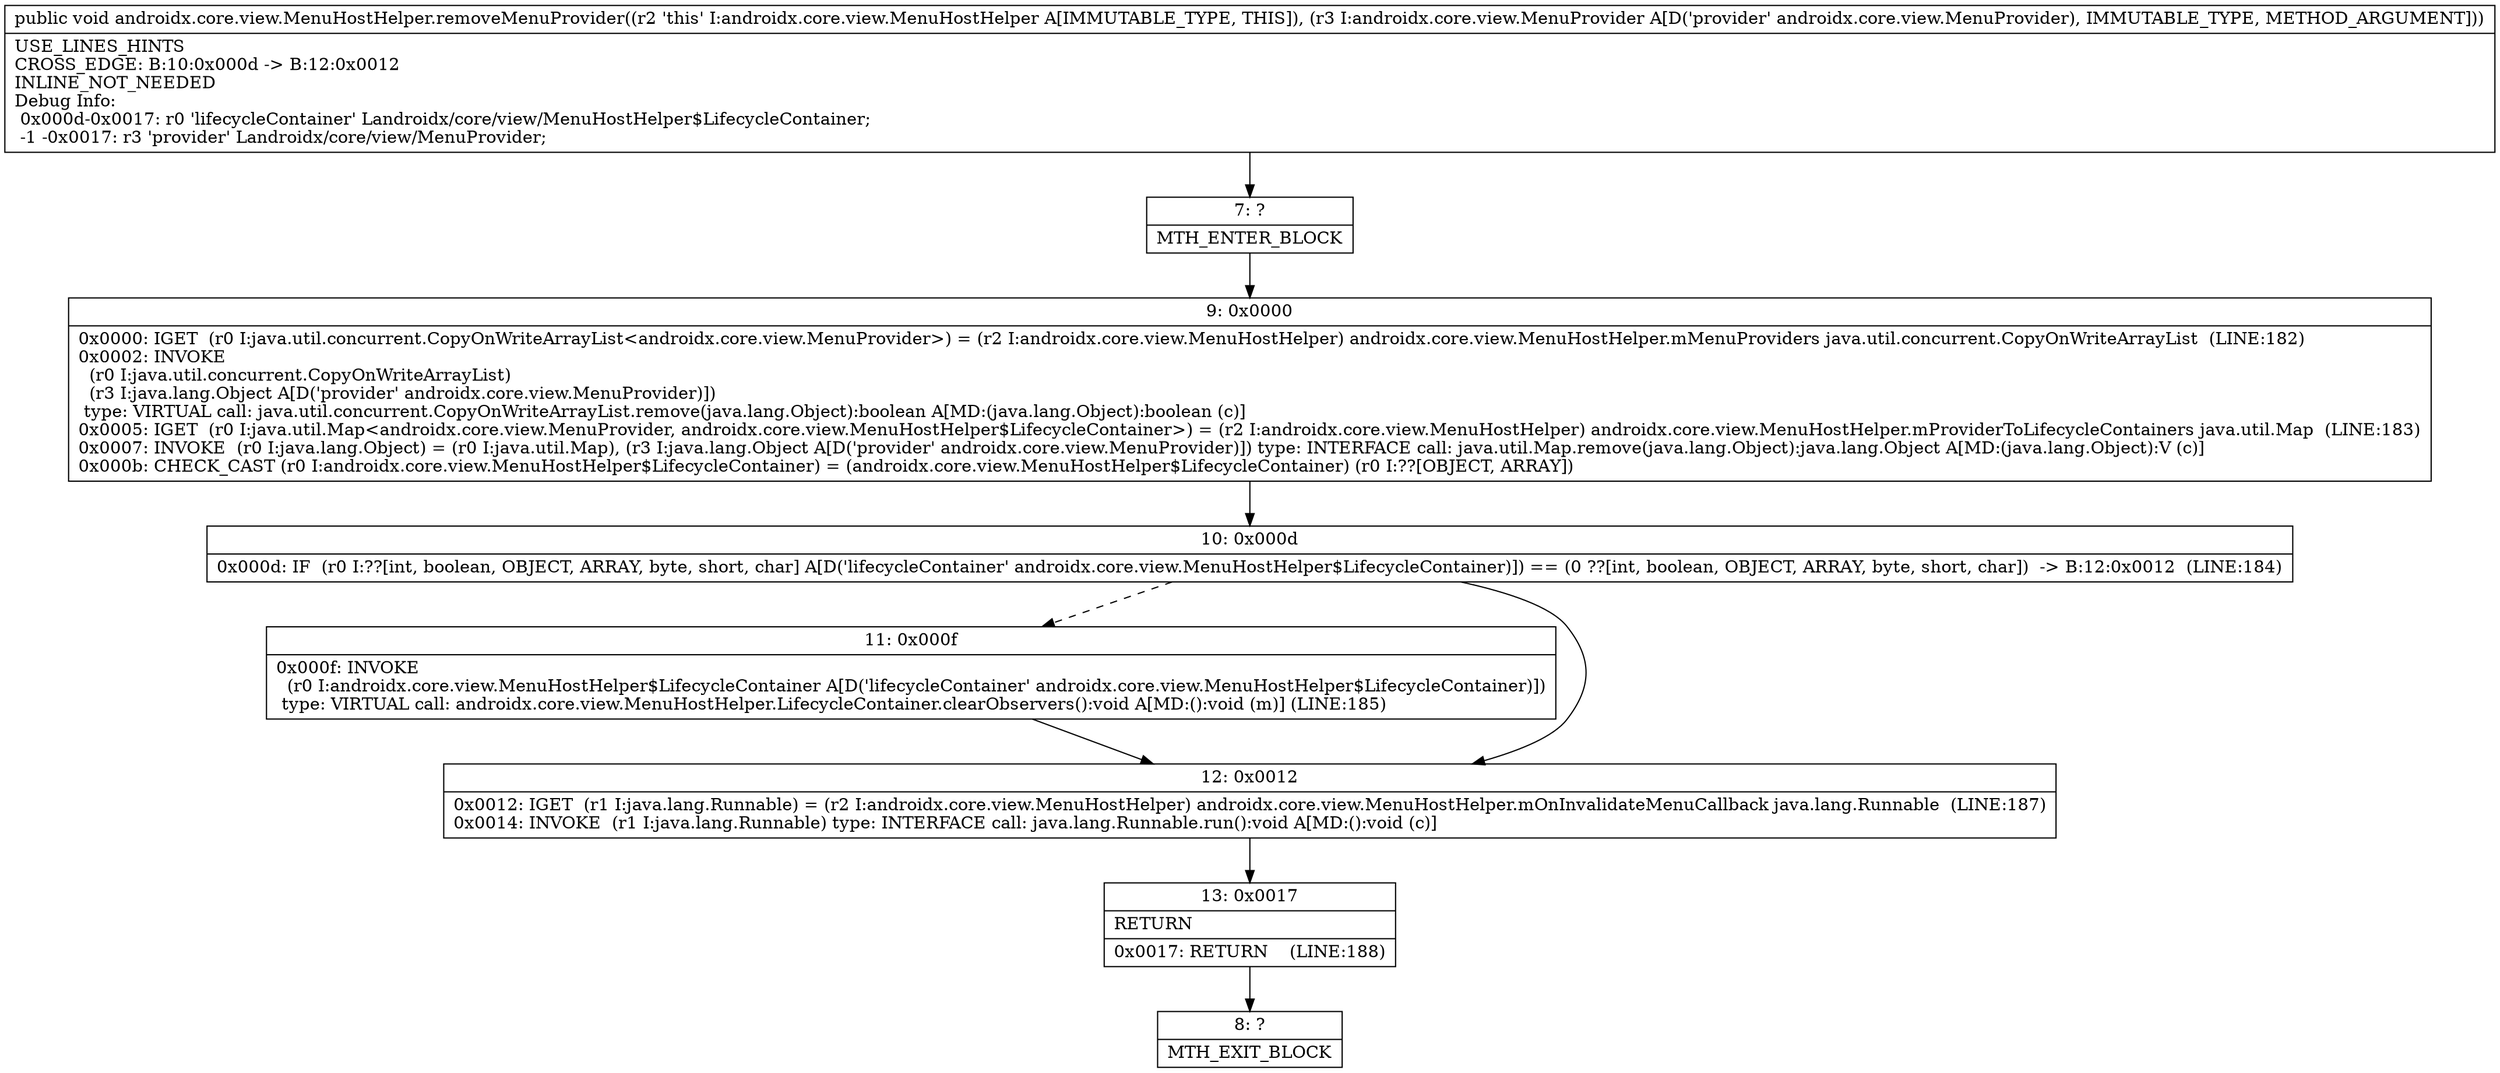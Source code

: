 digraph "CFG forandroidx.core.view.MenuHostHelper.removeMenuProvider(Landroidx\/core\/view\/MenuProvider;)V" {
Node_7 [shape=record,label="{7\:\ ?|MTH_ENTER_BLOCK\l}"];
Node_9 [shape=record,label="{9\:\ 0x0000|0x0000: IGET  (r0 I:java.util.concurrent.CopyOnWriteArrayList\<androidx.core.view.MenuProvider\>) = (r2 I:androidx.core.view.MenuHostHelper) androidx.core.view.MenuHostHelper.mMenuProviders java.util.concurrent.CopyOnWriteArrayList  (LINE:182)\l0x0002: INVOKE  \l  (r0 I:java.util.concurrent.CopyOnWriteArrayList)\l  (r3 I:java.lang.Object A[D('provider' androidx.core.view.MenuProvider)])\l type: VIRTUAL call: java.util.concurrent.CopyOnWriteArrayList.remove(java.lang.Object):boolean A[MD:(java.lang.Object):boolean (c)]\l0x0005: IGET  (r0 I:java.util.Map\<androidx.core.view.MenuProvider, androidx.core.view.MenuHostHelper$LifecycleContainer\>) = (r2 I:androidx.core.view.MenuHostHelper) androidx.core.view.MenuHostHelper.mProviderToLifecycleContainers java.util.Map  (LINE:183)\l0x0007: INVOKE  (r0 I:java.lang.Object) = (r0 I:java.util.Map), (r3 I:java.lang.Object A[D('provider' androidx.core.view.MenuProvider)]) type: INTERFACE call: java.util.Map.remove(java.lang.Object):java.lang.Object A[MD:(java.lang.Object):V (c)]\l0x000b: CHECK_CAST (r0 I:androidx.core.view.MenuHostHelper$LifecycleContainer) = (androidx.core.view.MenuHostHelper$LifecycleContainer) (r0 I:??[OBJECT, ARRAY]) \l}"];
Node_10 [shape=record,label="{10\:\ 0x000d|0x000d: IF  (r0 I:??[int, boolean, OBJECT, ARRAY, byte, short, char] A[D('lifecycleContainer' androidx.core.view.MenuHostHelper$LifecycleContainer)]) == (0 ??[int, boolean, OBJECT, ARRAY, byte, short, char])  \-\> B:12:0x0012  (LINE:184)\l}"];
Node_11 [shape=record,label="{11\:\ 0x000f|0x000f: INVOKE  \l  (r0 I:androidx.core.view.MenuHostHelper$LifecycleContainer A[D('lifecycleContainer' androidx.core.view.MenuHostHelper$LifecycleContainer)])\l type: VIRTUAL call: androidx.core.view.MenuHostHelper.LifecycleContainer.clearObservers():void A[MD:():void (m)] (LINE:185)\l}"];
Node_12 [shape=record,label="{12\:\ 0x0012|0x0012: IGET  (r1 I:java.lang.Runnable) = (r2 I:androidx.core.view.MenuHostHelper) androidx.core.view.MenuHostHelper.mOnInvalidateMenuCallback java.lang.Runnable  (LINE:187)\l0x0014: INVOKE  (r1 I:java.lang.Runnable) type: INTERFACE call: java.lang.Runnable.run():void A[MD:():void (c)]\l}"];
Node_13 [shape=record,label="{13\:\ 0x0017|RETURN\l|0x0017: RETURN    (LINE:188)\l}"];
Node_8 [shape=record,label="{8\:\ ?|MTH_EXIT_BLOCK\l}"];
MethodNode[shape=record,label="{public void androidx.core.view.MenuHostHelper.removeMenuProvider((r2 'this' I:androidx.core.view.MenuHostHelper A[IMMUTABLE_TYPE, THIS]), (r3 I:androidx.core.view.MenuProvider A[D('provider' androidx.core.view.MenuProvider), IMMUTABLE_TYPE, METHOD_ARGUMENT]))  | USE_LINES_HINTS\lCROSS_EDGE: B:10:0x000d \-\> B:12:0x0012\lINLINE_NOT_NEEDED\lDebug Info:\l  0x000d\-0x0017: r0 'lifecycleContainer' Landroidx\/core\/view\/MenuHostHelper$LifecycleContainer;\l  \-1 \-0x0017: r3 'provider' Landroidx\/core\/view\/MenuProvider;\l}"];
MethodNode -> Node_7;Node_7 -> Node_9;
Node_9 -> Node_10;
Node_10 -> Node_11[style=dashed];
Node_10 -> Node_12;
Node_11 -> Node_12;
Node_12 -> Node_13;
Node_13 -> Node_8;
}

